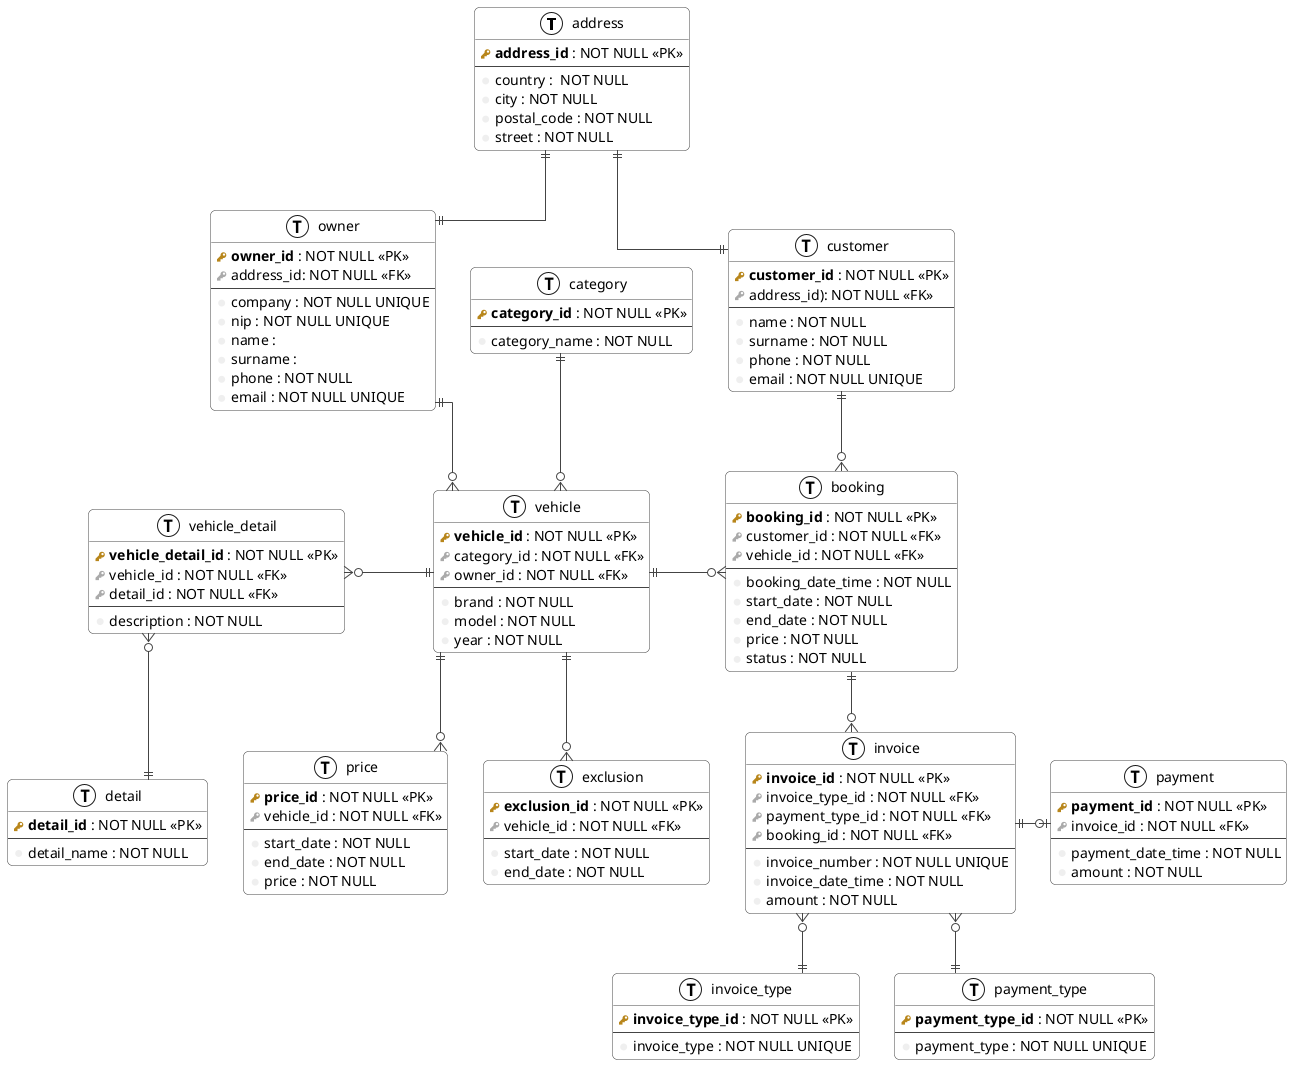 @startuml
!define primary_key(x) <b><color:#b8861b><&key></color> x</b>
!define foreign_key(x) <color:#aaaaaa><&key></color> x
!define column(x) <color:#efefef><&media-record></color> x
!define table(x) entity x << (T, white) >>


'left to right direction
skinparam roundcorner 10
skinparam linetype ortho
skinparam shadowing false
skinparam handwritten false
skinparam class {
    BackgroundColor white
'    ArrowColor #2688d4
    ArrowColor #444444
    BorderColor #444444
}


table(address) {
primary_key(address_id) : NOT NULL <<PK>>
--
column(country) :  NOT NULL
column(city) : NOT NULL
column(postal_code) : NOT NULL
column(street) : NOT NULL
}

table(owner) {
primary_key(owner_id) : NOT NULL <<PK>>
foreign_key(address_id): NOT NULL <<FK>>
--
column(company) : NOT NULL UNIQUE
column(nip) : NOT NULL UNIQUE
column(name) :
column(surname) :
column(phone) : NOT NULL
column(email) : NOT NULL UNIQUE
}

table(customer) {
primary_key(customer_id) : NOT NULL <<PK>>
foreign_key(address_id)): NOT NULL <<FK>>
--
column(name) : NOT NULL
column(surname) : NOT NULL
column(phone) : NOT NULL
column(email) : NOT NULL UNIQUE
}

table(category) {
primary_key(category_id) : NOT NULL <<PK>>
--
column(category_name) : NOT NULL
}

table(vehicle) {
primary_key(vehicle_id) : NOT NULL <<PK>>
foreign_key(category_id) : NOT NULL <<FK>>
foreign_key(owner_id) : NOT NULL <<FK>>
--
column(brand) : NOT NULL
column(model) : NOT NULL
column(year) : NOT NULL
}

table(detail) {
primary_key(detail_id) : NOT NULL <<PK>>
--
column(detail_name) : NOT NULL
}

table(vehicle_detail) {
primary_key(vehicle_detail_id) : NOT NULL <<PK>>
foreign_key(vehicle_id) : NOT NULL <<FK>>
foreign_key(detail_id) : NOT NULL <<FK>>
--
column(description) : NOT NULL
}

table(exclusion) {
primary_key(exclusion_id) : NOT NULL <<PK>>
foreign_key(vehicle_id) : NOT NULL <<FK>>
--
column(start_date) : NOT NULL
column(end_date) : NOT NULL
}

table(price) {
primary_key(price_id) : NOT NULL <<PK>>
foreign_key(vehicle_id) : NOT NULL <<FK>>
--
column(start_date) : NOT NULL
column(end_date) : NOT NULL
column(price) : NOT NULL
}

table(booking) {
primary_key(booking_id) : NOT NULL <<PK>>
foreign_key(customer_id) : NOT NULL <<FK>>
foreign_key(vehicle_id) : NOT NULL <<FK>>
--
column(booking_date_time) : NOT NULL
column(start_date) : NOT NULL
column(end_date) : NOT NULL
column(price) : NOT NULL
column(status) : NOT NULL
}

table(invoice_type) {
primary_key(invoice_type_id) : NOT NULL <<PK>>
--
column(invoice_type) : NOT NULL UNIQUE
}

table(payment_type) {
primary_key(payment_type_id) : NOT NULL <<PK>>
--
column(payment_type) : NOT NULL UNIQUE
}

table(invoice) {
primary_key(invoice_id) : NOT NULL <<PK>>
foreign_key(invoice_type_id) : NOT NULL <<FK>>
foreign_key(payment_type_id) : NOT NULL <<FK>>
foreign_key(booking_id) : NOT NULL <<FK>>
--
column(invoice_number) : NOT NULL UNIQUE
column(invoice_date_time) : NOT NULL
column(amount) : NOT NULL
}

table(payment) {
primary_key(payment_id) : NOT NULL <<PK>>
foreign_key(invoice_id) : NOT NULL <<FK>>
--
column(payment_date_time) : NOT NULL
column(amount) : NOT NULL
}


owner       ||--u|| address
customer    ||--u|| address
vehicle     }o--u|| category
vehicle     }o--u|| owner
vehicle_detail }o--r|| vehicle
vehicle_detail }o--d|| detail
exclusion   }o--u|| vehicle
price       }o--u|| vehicle
booking     }o--u|| customer
booking     }o--l|| vehicle
invoice     }o--u|| booking
invoice     }o--|| invoice_type
invoice     }o--|| payment_type
payment     |o--l|| invoice

@enduml